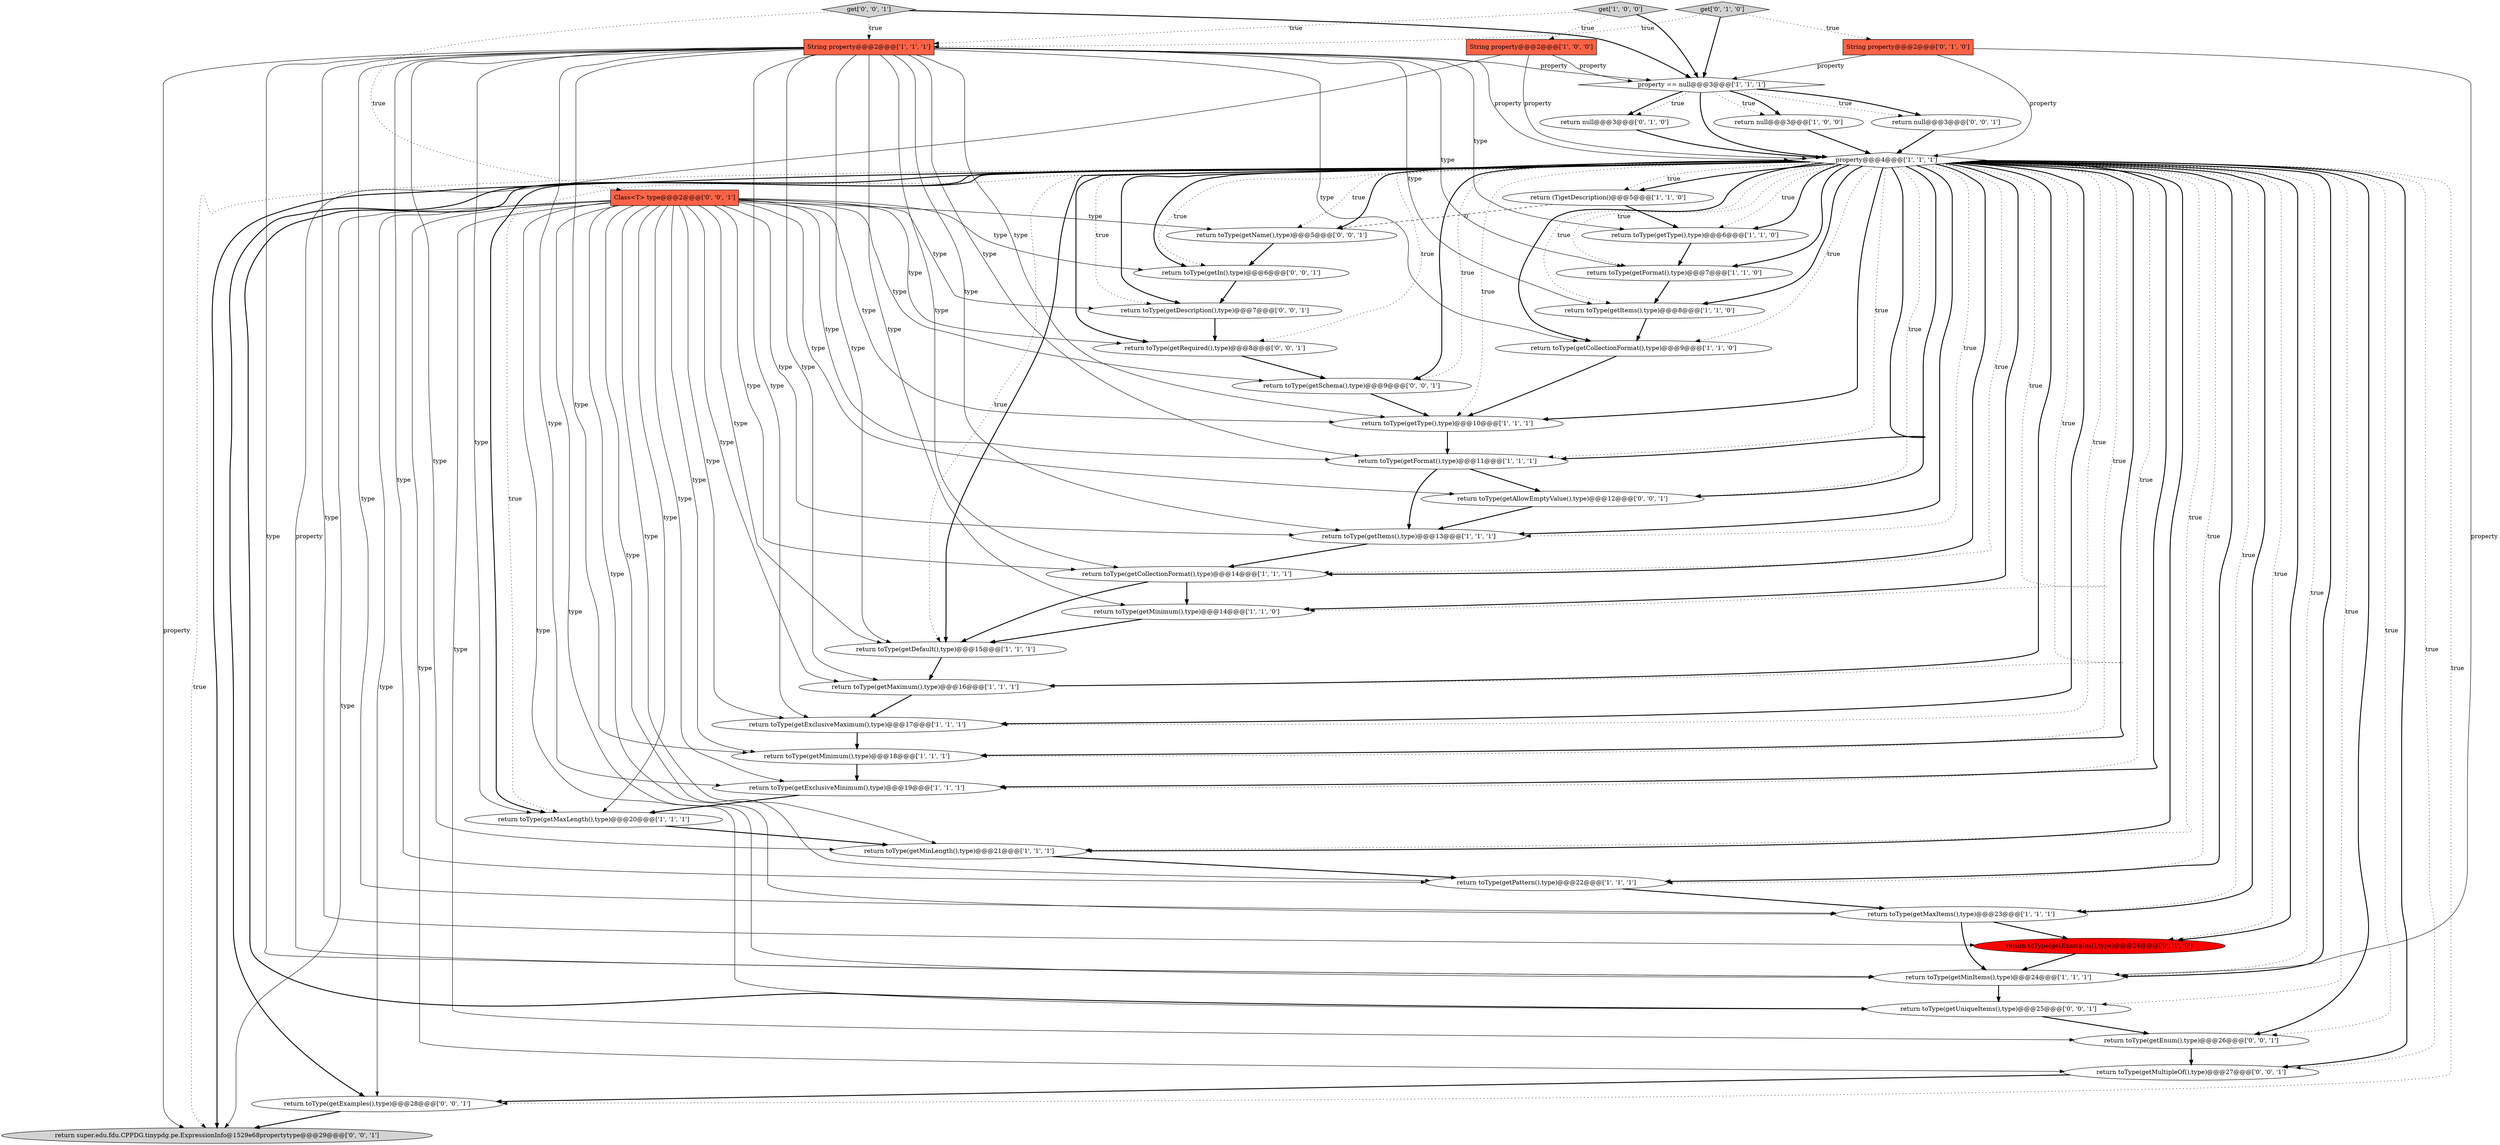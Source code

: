 digraph {
40 [style = filled, label = "return toType(getSchema(),type)@@@9@@@['0', '0', '1']", fillcolor = white, shape = ellipse image = "AAA0AAABBB3BBB"];
5 [style = filled, label = "return toType(getMinimum(),type)@@@18@@@['1', '1', '1']", fillcolor = white, shape = ellipse image = "AAA0AAABBB1BBB"];
0 [style = filled, label = "return toType(getItems(),type)@@@8@@@['1', '1', '0']", fillcolor = white, shape = ellipse image = "AAA0AAABBB1BBB"];
12 [style = filled, label = "return toType(getMaxLength(),type)@@@20@@@['1', '1', '1']", fillcolor = white, shape = ellipse image = "AAA0AAABBB1BBB"];
8 [style = filled, label = "return (T)getDescription()@@@5@@@['1', '1', '0']", fillcolor = white, shape = ellipse image = "AAA0AAABBB1BBB"];
41 [style = filled, label = "return super.edu.fdu.CPPDG.tinypdg.pe.ExpressionInfo@1529e68propertytype@@@29@@@['0', '0', '1']", fillcolor = lightgray, shape = ellipse image = "AAA0AAABBB3BBB"];
2 [style = filled, label = "return toType(getExclusiveMinimum(),type)@@@19@@@['1', '1', '1']", fillcolor = white, shape = ellipse image = "AAA0AAABBB1BBB"];
17 [style = filled, label = "get['1', '0', '0']", fillcolor = lightgray, shape = diamond image = "AAA0AAABBB1BBB"];
39 [style = filled, label = "return toType(getRequired(),type)@@@8@@@['0', '0', '1']", fillcolor = white, shape = ellipse image = "AAA0AAABBB3BBB"];
15 [style = filled, label = "return toType(getType(),type)@@@10@@@['1', '1', '1']", fillcolor = white, shape = ellipse image = "AAA0AAABBB1BBB"];
22 [style = filled, label = "return toType(getFormat(),type)@@@11@@@['1', '1', '1']", fillcolor = white, shape = ellipse image = "AAA0AAABBB1BBB"];
26 [style = filled, label = "return toType(getExamples(),type)@@@24@@@['0', '1', '0']", fillcolor = red, shape = ellipse image = "AAA1AAABBB2BBB"];
16 [style = filled, label = "return toType(getMinimum(),type)@@@14@@@['1', '1', '0']", fillcolor = white, shape = ellipse image = "AAA0AAABBB1BBB"];
29 [style = filled, label = "return null@@@3@@@['0', '1', '0']", fillcolor = white, shape = ellipse image = "AAA0AAABBB2BBB"];
19 [style = filled, label = "return toType(getExclusiveMaximum(),type)@@@17@@@['1', '1', '1']", fillcolor = white, shape = ellipse image = "AAA0AAABBB1BBB"];
33 [style = filled, label = "return toType(getIn(),type)@@@6@@@['0', '0', '1']", fillcolor = white, shape = ellipse image = "AAA0AAABBB3BBB"];
4 [style = filled, label = "return null@@@3@@@['1', '0', '0']", fillcolor = white, shape = ellipse image = "AAA0AAABBB1BBB"];
1 [style = filled, label = "return toType(getCollectionFormat(),type)@@@9@@@['1', '1', '0']", fillcolor = white, shape = ellipse image = "AAA0AAABBB1BBB"];
9 [style = filled, label = "return toType(getMinItems(),type)@@@24@@@['1', '1', '1']", fillcolor = white, shape = ellipse image = "AAA0AAABBB1BBB"];
7 [style = filled, label = "return toType(getCollectionFormat(),type)@@@14@@@['1', '1', '1']", fillcolor = white, shape = ellipse image = "AAA0AAABBB1BBB"];
11 [style = filled, label = "return toType(getMaxItems(),type)@@@23@@@['1', '1', '1']", fillcolor = white, shape = ellipse image = "AAA0AAABBB1BBB"];
27 [style = filled, label = "get['0', '1', '0']", fillcolor = lightgray, shape = diamond image = "AAA0AAABBB2BBB"];
13 [style = filled, label = "return toType(getMaximum(),type)@@@16@@@['1', '1', '1']", fillcolor = white, shape = ellipse image = "AAA0AAABBB1BBB"];
14 [style = filled, label = "property@@@4@@@['1', '1', '1']", fillcolor = white, shape = diamond image = "AAA0AAABBB1BBB"];
3 [style = filled, label = "return toType(getDefault(),type)@@@15@@@['1', '1', '1']", fillcolor = white, shape = ellipse image = "AAA0AAABBB1BBB"];
37 [style = filled, label = "return toType(getMultipleOf(),type)@@@27@@@['0', '0', '1']", fillcolor = white, shape = ellipse image = "AAA0AAABBB3BBB"];
25 [style = filled, label = "return toType(getFormat(),type)@@@7@@@['1', '1', '0']", fillcolor = white, shape = ellipse image = "AAA0AAABBB1BBB"];
21 [style = filled, label = "return toType(getPattern(),type)@@@22@@@['1', '1', '1']", fillcolor = white, shape = ellipse image = "AAA0AAABBB1BBB"];
23 [style = filled, label = "return toType(getItems(),type)@@@13@@@['1', '1', '1']", fillcolor = white, shape = ellipse image = "AAA0AAABBB1BBB"];
31 [style = filled, label = "get['0', '0', '1']", fillcolor = lightgray, shape = diamond image = "AAA0AAABBB3BBB"];
42 [style = filled, label = "return toType(getAllowEmptyValue(),type)@@@12@@@['0', '0', '1']", fillcolor = white, shape = ellipse image = "AAA0AAABBB3BBB"];
18 [style = filled, label = "String property@@@2@@@['1', '0', '0']", fillcolor = tomato, shape = box image = "AAA0AAABBB1BBB"];
36 [style = filled, label = "return null@@@3@@@['0', '0', '1']", fillcolor = white, shape = ellipse image = "AAA0AAABBB3BBB"];
6 [style = filled, label = "property == null@@@3@@@['1', '1', '1']", fillcolor = white, shape = diamond image = "AAA0AAABBB1BBB"];
20 [style = filled, label = "return toType(getMinLength(),type)@@@21@@@['1', '1', '1']", fillcolor = white, shape = ellipse image = "AAA0AAABBB1BBB"];
34 [style = filled, label = "return toType(getDescription(),type)@@@7@@@['0', '0', '1']", fillcolor = white, shape = ellipse image = "AAA0AAABBB3BBB"];
35 [style = filled, label = "Class<T> type@@@2@@@['0', '0', '1']", fillcolor = tomato, shape = box image = "AAA0AAABBB3BBB"];
43 [style = filled, label = "return toType(getName(),type)@@@5@@@['0', '0', '1']", fillcolor = white, shape = ellipse image = "AAA0AAABBB3BBB"];
32 [style = filled, label = "return toType(getExamples(),type)@@@28@@@['0', '0', '1']", fillcolor = white, shape = ellipse image = "AAA0AAABBB3BBB"];
10 [style = filled, label = "return toType(getType(),type)@@@6@@@['1', '1', '0']", fillcolor = white, shape = ellipse image = "AAA0AAABBB1BBB"];
28 [style = filled, label = "String property@@@2@@@['0', '1', '0']", fillcolor = tomato, shape = box image = "AAA0AAABBB2BBB"];
24 [style = filled, label = "String property@@@2@@@['1', '1', '1']", fillcolor = tomato, shape = box image = "AAA0AAABBB1BBB"];
38 [style = filled, label = "return toType(getEnum(),type)@@@26@@@['0', '0', '1']", fillcolor = white, shape = ellipse image = "AAA0AAABBB3BBB"];
30 [style = filled, label = "return toType(getUniqueItems(),type)@@@25@@@['0', '0', '1']", fillcolor = white, shape = ellipse image = "AAA0AAABBB3BBB"];
14->3 [style = bold, label=""];
42->23 [style = bold, label=""];
14->42 [style = dotted, label="true"];
8->10 [style = bold, label=""];
14->32 [style = dotted, label="true"];
35->30 [style = solid, label="type"];
14->19 [style = dotted, label="true"];
14->25 [style = bold, label=""];
24->7 [style = solid, label="type"];
24->13 [style = solid, label="type"];
14->0 [style = dotted, label="true"];
35->15 [style = solid, label="type"];
24->1 [style = solid, label="type"];
14->26 [style = dotted, label="true"];
35->34 [style = solid, label="type"];
18->9 [style = solid, label="property"];
40->15 [style = bold, label=""];
35->9 [style = solid, label="type"];
26->9 [style = bold, label=""];
14->22 [style = dotted, label="true"];
35->40 [style = solid, label="type"];
11->9 [style = bold, label=""];
6->29 [style = bold, label=""];
14->41 [style = dotted, label="true"];
14->7 [style = bold, label=""];
18->14 [style = solid, label="property"];
24->6 [style = solid, label="property"];
19->5 [style = bold, label=""];
24->16 [style = solid, label="type"];
14->21 [style = dotted, label="true"];
31->6 [style = bold, label=""];
35->20 [style = solid, label="type"];
24->41 [style = solid, label="property"];
14->39 [style = dotted, label="true"];
14->7 [style = dotted, label="true"];
7->16 [style = bold, label=""];
29->14 [style = bold, label=""];
14->3 [style = dotted, label="true"];
37->32 [style = bold, label=""];
14->11 [style = dotted, label="true"];
14->9 [style = bold, label=""];
24->25 [style = solid, label="type"];
14->11 [style = bold, label=""];
14->20 [style = bold, label=""];
14->37 [style = bold, label=""];
14->16 [style = bold, label=""];
16->3 [style = bold, label=""];
14->2 [style = dotted, label="true"];
14->30 [style = bold, label=""];
14->12 [style = dotted, label="true"];
35->7 [style = solid, label="type"];
14->22 [style = bold, label=""];
14->10 [style = bold, label=""];
35->11 [style = solid, label="type"];
14->38 [style = bold, label=""];
27->24 [style = dotted, label="true"];
36->14 [style = bold, label=""];
22->23 [style = bold, label=""];
14->43 [style = bold, label=""];
8->43 [style = dashed, label="0"];
24->0 [style = solid, label="type"];
24->9 [style = solid, label="type"];
35->3 [style = solid, label="type"];
6->4 [style = bold, label=""];
14->37 [style = dotted, label="true"];
10->25 [style = bold, label=""];
21->11 [style = bold, label=""];
28->6 [style = solid, label="property"];
35->21 [style = solid, label="type"];
28->14 [style = solid, label="property"];
6->29 [style = dotted, label="true"];
38->37 [style = bold, label=""];
14->25 [style = dotted, label="true"];
28->9 [style = solid, label="property"];
43->33 [style = bold, label=""];
35->42 [style = solid, label="type"];
14->15 [style = bold, label=""];
14->8 [style = bold, label=""];
14->34 [style = dotted, label="true"];
14->1 [style = dotted, label="true"];
23->7 [style = bold, label=""];
35->19 [style = solid, label="type"];
14->39 [style = bold, label=""];
35->38 [style = solid, label="type"];
14->21 [style = bold, label=""];
35->12 [style = solid, label="type"];
11->26 [style = bold, label=""];
24->11 [style = solid, label="type"];
22->42 [style = bold, label=""];
25->0 [style = bold, label=""];
35->32 [style = solid, label="type"];
24->26 [style = solid, label="type"];
4->14 [style = bold, label=""];
17->18 [style = dotted, label="true"];
31->35 [style = dotted, label="true"];
35->33 [style = solid, label="type"];
17->6 [style = bold, label=""];
14->42 [style = bold, label=""];
35->5 [style = solid, label="type"];
12->20 [style = bold, label=""];
35->23 [style = solid, label="type"];
14->23 [style = dotted, label="true"];
14->19 [style = bold, label=""];
24->19 [style = solid, label="type"];
18->6 [style = solid, label="property"];
24->20 [style = solid, label="type"];
15->22 [style = bold, label=""];
14->40 [style = dotted, label="true"];
14->16 [style = dotted, label="true"];
14->30 [style = dotted, label="true"];
13->19 [style = bold, label=""];
14->5 [style = dotted, label="true"];
14->23 [style = bold, label=""];
0->1 [style = bold, label=""];
39->40 [style = bold, label=""];
24->3 [style = solid, label="type"];
34->39 [style = bold, label=""];
35->22 [style = solid, label="type"];
14->8 [style = dotted, label="true"];
32->41 [style = bold, label=""];
14->2 [style = bold, label=""];
24->14 [style = solid, label="property"];
24->10 [style = solid, label="type"];
14->13 [style = bold, label=""];
14->32 [style = bold, label=""];
14->41 [style = bold, label=""];
17->24 [style = dotted, label="true"];
14->5 [style = bold, label=""];
30->38 [style = bold, label=""];
14->33 [style = dotted, label="true"];
6->36 [style = dotted, label="true"];
24->23 [style = solid, label="type"];
1->15 [style = bold, label=""];
35->41 [style = solid, label="type"];
35->43 [style = solid, label="type"];
14->34 [style = bold, label=""];
14->43 [style = dotted, label="true"];
9->30 [style = bold, label=""];
35->2 [style = solid, label="type"];
24->15 [style = solid, label="type"];
27->6 [style = bold, label=""];
14->10 [style = dotted, label="true"];
14->13 [style = dotted, label="true"];
24->5 [style = solid, label="type"];
14->1 [style = bold, label=""];
2->12 [style = bold, label=""];
6->36 [style = bold, label=""];
14->33 [style = bold, label=""];
7->3 [style = bold, label=""];
20->21 [style = bold, label=""];
6->14 [style = bold, label=""];
14->20 [style = dotted, label="true"];
14->26 [style = bold, label=""];
27->28 [style = dotted, label="true"];
14->15 [style = dotted, label="true"];
5->2 [style = bold, label=""];
35->13 [style = solid, label="type"];
14->38 [style = dotted, label="true"];
6->4 [style = dotted, label="true"];
14->0 [style = bold, label=""];
35->39 [style = solid, label="type"];
24->21 [style = solid, label="type"];
14->12 [style = bold, label=""];
3->13 [style = bold, label=""];
24->12 [style = solid, label="type"];
24->22 [style = solid, label="type"];
14->9 [style = dotted, label="true"];
31->24 [style = dotted, label="true"];
35->37 [style = solid, label="type"];
33->34 [style = bold, label=""];
24->2 [style = solid, label="type"];
14->40 [style = bold, label=""];
}
